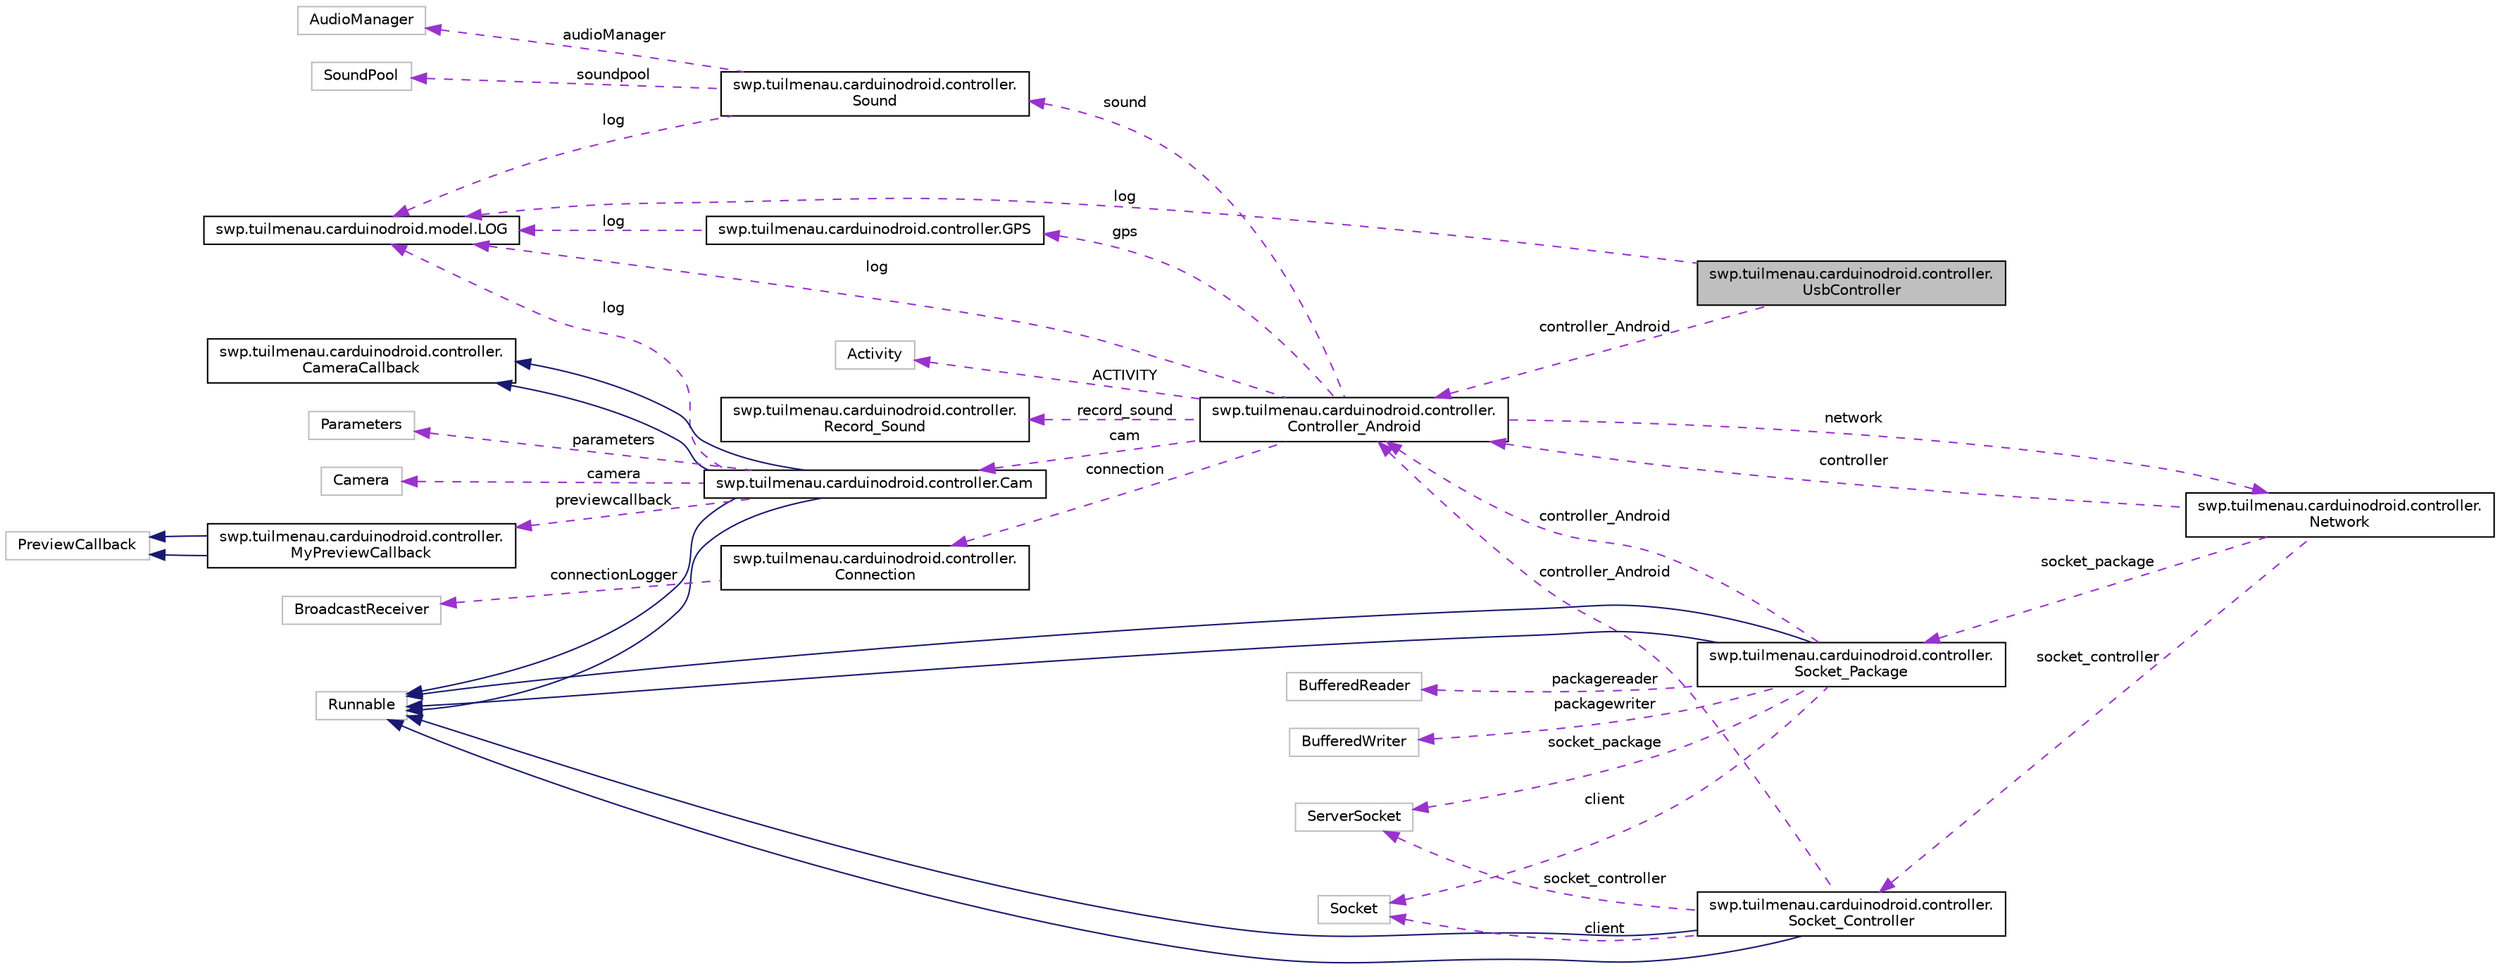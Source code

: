 digraph "swp.tuilmenau.carduinodroid.controller.UsbController"
{
  edge [fontname="Helvetica",fontsize="10",labelfontname="Helvetica",labelfontsize="10"];
  node [fontname="Helvetica",fontsize="10",shape=record];
  rankdir="LR";
  Node1 [label="swp.tuilmenau.carduinodroid.controller.\lUsbController",height=0.2,width=0.4,color="black", fillcolor="grey75", style="filled", fontcolor="black"];
  Node2 -> Node1 [dir="back",color="darkorchid3",fontsize="10",style="dashed",label=" controller_Android" ,fontname="Helvetica"];
  Node2 [label="swp.tuilmenau.carduinodroid.controller.\lController_Android",height=0.2,width=0.4,color="black", fillcolor="white", style="filled",URL="$classswp_1_1tuilmenau_1_1carduinodroid_1_1controller_1_1_controller___android.html"];
  Node3 -> Node2 [dir="back",color="darkorchid3",fontsize="10",style="dashed",label=" log" ,fontname="Helvetica"];
  Node3 [label="swp.tuilmenau.carduinodroid.model.LOG",height=0.2,width=0.4,color="black", fillcolor="white", style="filled",URL="$classswp_1_1tuilmenau_1_1carduinodroid_1_1model_1_1_l_o_g.html"];
  Node4 -> Node2 [dir="back",color="darkorchid3",fontsize="10",style="dashed",label=" ACTIVITY" ,fontname="Helvetica"];
  Node4 [label="Activity",height=0.2,width=0.4,color="grey75", fillcolor="white", style="filled"];
  Node5 -> Node2 [dir="back",color="darkorchid3",fontsize="10",style="dashed",label=" network" ,fontname="Helvetica"];
  Node5 [label="swp.tuilmenau.carduinodroid.controller.\lNetwork",height=0.2,width=0.4,color="black", fillcolor="white", style="filled",URL="$classswp_1_1tuilmenau_1_1carduinodroid_1_1controller_1_1_network.html"];
  Node2 -> Node5 [dir="back",color="darkorchid3",fontsize="10",style="dashed",label=" controller" ,fontname="Helvetica"];
  Node6 -> Node5 [dir="back",color="darkorchid3",fontsize="10",style="dashed",label=" socket_package" ,fontname="Helvetica"];
  Node6 [label="swp.tuilmenau.carduinodroid.controller.\lSocket_Package",height=0.2,width=0.4,color="black", fillcolor="white", style="filled",URL="$classswp_1_1tuilmenau_1_1carduinodroid_1_1controller_1_1_socket___package.html"];
  Node7 -> Node6 [dir="back",color="midnightblue",fontsize="10",style="solid",fontname="Helvetica"];
  Node7 [label="Runnable",height=0.2,width=0.4,color="grey75", fillcolor="white", style="filled"];
  Node7 -> Node6 [dir="back",color="midnightblue",fontsize="10",style="solid",fontname="Helvetica"];
  Node8 -> Node6 [dir="back",color="darkorchid3",fontsize="10",style="dashed",label=" packagereader" ,fontname="Helvetica"];
  Node8 [label="BufferedReader",height=0.2,width=0.4,color="grey75", fillcolor="white", style="filled"];
  Node2 -> Node6 [dir="back",color="darkorchid3",fontsize="10",style="dashed",label=" controller_Android" ,fontname="Helvetica"];
  Node9 -> Node6 [dir="back",color="darkorchid3",fontsize="10",style="dashed",label=" packagewriter" ,fontname="Helvetica"];
  Node9 [label="BufferedWriter",height=0.2,width=0.4,color="grey75", fillcolor="white", style="filled"];
  Node10 -> Node6 [dir="back",color="darkorchid3",fontsize="10",style="dashed",label=" socket_package" ,fontname="Helvetica"];
  Node10 [label="ServerSocket",height=0.2,width=0.4,color="grey75", fillcolor="white", style="filled"];
  Node11 -> Node6 [dir="back",color="darkorchid3",fontsize="10",style="dashed",label=" client" ,fontname="Helvetica"];
  Node11 [label="Socket",height=0.2,width=0.4,color="grey75", fillcolor="white", style="filled"];
  Node12 -> Node5 [dir="back",color="darkorchid3",fontsize="10",style="dashed",label=" socket_controller" ,fontname="Helvetica"];
  Node12 [label="swp.tuilmenau.carduinodroid.controller.\lSocket_Controller",height=0.2,width=0.4,color="black", fillcolor="white", style="filled",URL="$classswp_1_1tuilmenau_1_1carduinodroid_1_1controller_1_1_socket___controller.html"];
  Node7 -> Node12 [dir="back",color="midnightblue",fontsize="10",style="solid",fontname="Helvetica"];
  Node7 -> Node12 [dir="back",color="midnightblue",fontsize="10",style="solid",fontname="Helvetica"];
  Node2 -> Node12 [dir="back",color="darkorchid3",fontsize="10",style="dashed",label=" controller_Android" ,fontname="Helvetica"];
  Node10 -> Node12 [dir="back",color="darkorchid3",fontsize="10",style="dashed",label=" socket_controller" ,fontname="Helvetica"];
  Node11 -> Node12 [dir="back",color="darkorchid3",fontsize="10",style="dashed",label=" client" ,fontname="Helvetica"];
  Node13 -> Node2 [dir="back",color="darkorchid3",fontsize="10",style="dashed",label=" record_sound" ,fontname="Helvetica"];
  Node13 [label="swp.tuilmenau.carduinodroid.controller.\lRecord_Sound",height=0.2,width=0.4,color="black", fillcolor="white", style="filled",URL="$classswp_1_1tuilmenau_1_1carduinodroid_1_1controller_1_1_record___sound.html"];
  Node14 -> Node2 [dir="back",color="darkorchid3",fontsize="10",style="dashed",label=" gps" ,fontname="Helvetica"];
  Node14 [label="swp.tuilmenau.carduinodroid.controller.GPS",height=0.2,width=0.4,color="black", fillcolor="white", style="filled",URL="$classswp_1_1tuilmenau_1_1carduinodroid_1_1controller_1_1_g_p_s.html"];
  Node3 -> Node14 [dir="back",color="darkorchid3",fontsize="10",style="dashed",label=" log" ,fontname="Helvetica"];
  Node15 -> Node2 [dir="back",color="darkorchid3",fontsize="10",style="dashed",label=" cam" ,fontname="Helvetica"];
  Node15 [label="swp.tuilmenau.carduinodroid.controller.Cam",height=0.2,width=0.4,color="black", fillcolor="white", style="filled",URL="$classswp_1_1tuilmenau_1_1carduinodroid_1_1controller_1_1_cam.html"];
  Node16 -> Node15 [dir="back",color="midnightblue",fontsize="10",style="solid",fontname="Helvetica"];
  Node16 [label="swp.tuilmenau.carduinodroid.controller.\lCameraCallback",height=0.2,width=0.4,color="black", fillcolor="white", style="filled",URL="$interfaceswp_1_1tuilmenau_1_1carduinodroid_1_1controller_1_1_camera_callback.html"];
  Node7 -> Node15 [dir="back",color="midnightblue",fontsize="10",style="solid",fontname="Helvetica"];
  Node16 -> Node15 [dir="back",color="midnightblue",fontsize="10",style="solid",fontname="Helvetica"];
  Node7 -> Node15 [dir="back",color="midnightblue",fontsize="10",style="solid",fontname="Helvetica"];
  Node3 -> Node15 [dir="back",color="darkorchid3",fontsize="10",style="dashed",label=" log" ,fontname="Helvetica"];
  Node17 -> Node15 [dir="back",color="darkorchid3",fontsize="10",style="dashed",label=" parameters" ,fontname="Helvetica"];
  Node17 [label="Parameters",height=0.2,width=0.4,color="grey75", fillcolor="white", style="filled"];
  Node18 -> Node15 [dir="back",color="darkorchid3",fontsize="10",style="dashed",label=" camera" ,fontname="Helvetica"];
  Node18 [label="Camera",height=0.2,width=0.4,color="grey75", fillcolor="white", style="filled"];
  Node19 -> Node15 [dir="back",color="darkorchid3",fontsize="10",style="dashed",label=" previewcallback" ,fontname="Helvetica"];
  Node19 [label="swp.tuilmenau.carduinodroid.controller.\lMyPreviewCallback",height=0.2,width=0.4,color="black", fillcolor="white", style="filled",URL="$classswp_1_1tuilmenau_1_1carduinodroid_1_1controller_1_1_my_preview_callback.html"];
  Node20 -> Node19 [dir="back",color="midnightblue",fontsize="10",style="solid",fontname="Helvetica"];
  Node20 [label="PreviewCallback",height=0.2,width=0.4,color="grey75", fillcolor="white", style="filled"];
  Node20 -> Node19 [dir="back",color="midnightblue",fontsize="10",style="solid",fontname="Helvetica"];
  Node21 -> Node2 [dir="back",color="darkorchid3",fontsize="10",style="dashed",label=" sound" ,fontname="Helvetica"];
  Node21 [label="swp.tuilmenau.carduinodroid.controller.\lSound",height=0.2,width=0.4,color="black", fillcolor="white", style="filled",URL="$classswp_1_1tuilmenau_1_1carduinodroid_1_1controller_1_1_sound.html"];
  Node3 -> Node21 [dir="back",color="darkorchid3",fontsize="10",style="dashed",label=" log" ,fontname="Helvetica"];
  Node22 -> Node21 [dir="back",color="darkorchid3",fontsize="10",style="dashed",label=" audioManager" ,fontname="Helvetica"];
  Node22 [label="AudioManager",height=0.2,width=0.4,color="grey75", fillcolor="white", style="filled"];
  Node23 -> Node21 [dir="back",color="darkorchid3",fontsize="10",style="dashed",label=" soundpool" ,fontname="Helvetica"];
  Node23 [label="SoundPool",height=0.2,width=0.4,color="grey75", fillcolor="white", style="filled"];
  Node24 -> Node2 [dir="back",color="darkorchid3",fontsize="10",style="dashed",label=" connection" ,fontname="Helvetica"];
  Node24 [label="swp.tuilmenau.carduinodroid.controller.\lConnection",height=0.2,width=0.4,color="black", fillcolor="white", style="filled",URL="$classswp_1_1tuilmenau_1_1carduinodroid_1_1controller_1_1_connection.html"];
  Node25 -> Node24 [dir="back",color="darkorchid3",fontsize="10",style="dashed",label=" connectionLogger" ,fontname="Helvetica"];
  Node25 [label="BroadcastReceiver",height=0.2,width=0.4,color="grey75", fillcolor="white", style="filled"];
  Node3 -> Node1 [dir="back",color="darkorchid3",fontsize="10",style="dashed",label=" log" ,fontname="Helvetica"];
}
